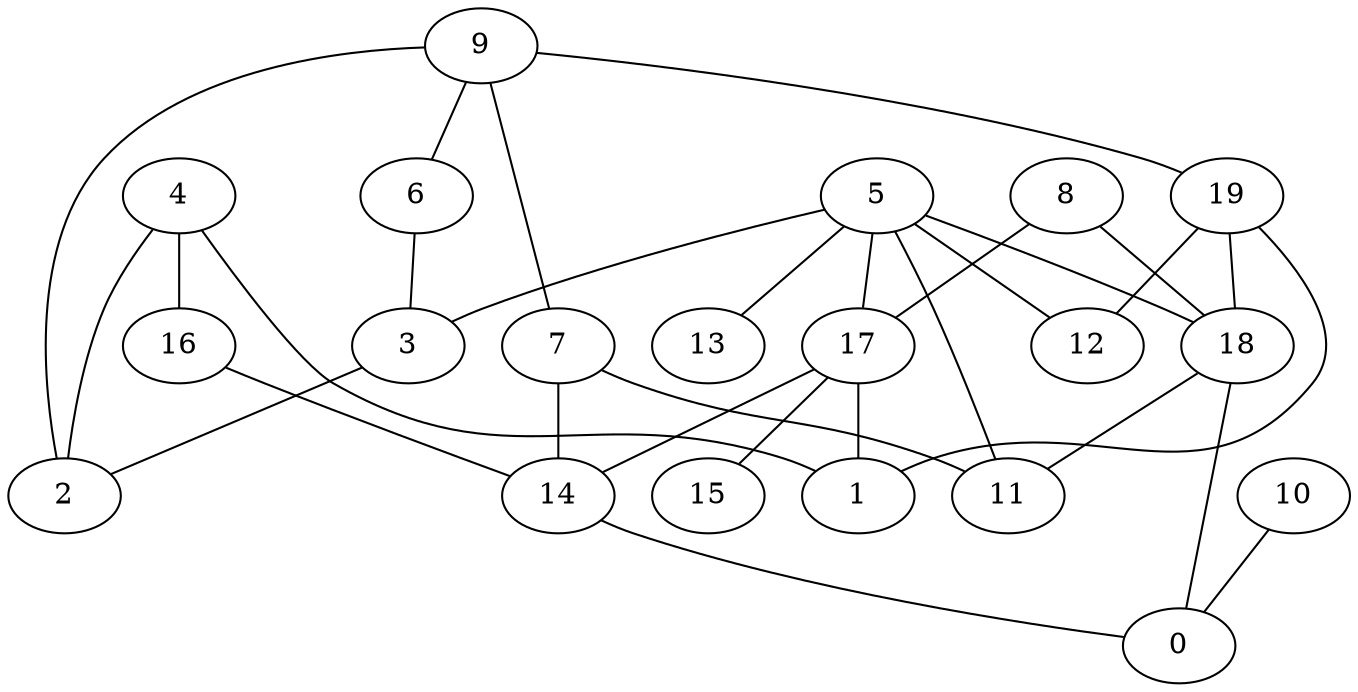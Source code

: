 digraph GG_graph {

subgraph G_graph {
edge [color = black]
"10" -> "0" [dir = none]
"4" -> "1" [dir = none]
"16" -> "14" [dir = none]
"5" -> "18" [dir = none]
"5" -> "3" [dir = none]
"5" -> "13" [dir = none]
"5" -> "12" [dir = none]
"5" -> "17" [dir = none]
"5" -> "11" [dir = none]
"7" -> "14" [dir = none]
"7" -> "11" [dir = none]
"17" -> "15" [dir = none]
"17" -> "1" [dir = none]
"8" -> "17" [dir = none]
"9" -> "2" [dir = none]
"9" -> "6" [dir = none]
"9" -> "7" [dir = none]
"19" -> "1" [dir = none]
"14" -> "0" [dir = none]
"17" -> "14" [dir = none]
"4" -> "16" [dir = none]
"8" -> "18" [dir = none]
"18" -> "11" [dir = none]
"19" -> "18" [dir = none]
"9" -> "19" [dir = none]
"18" -> "0" [dir = none]
"6" -> "3" [dir = none]
"19" -> "12" [dir = none]
"4" -> "2" [dir = none]
"3" -> "2" [dir = none]
}

}

